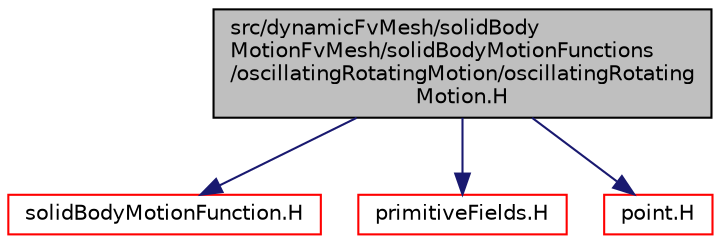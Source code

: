 digraph "src/dynamicFvMesh/solidBodyMotionFvMesh/solidBodyMotionFunctions/oscillatingRotatingMotion/oscillatingRotatingMotion.H"
{
  bgcolor="transparent";
  edge [fontname="Helvetica",fontsize="10",labelfontname="Helvetica",labelfontsize="10"];
  node [fontname="Helvetica",fontsize="10",shape=record];
  Node0 [label="src/dynamicFvMesh/solidBody\lMotionFvMesh/solidBodyMotionFunctions\l/oscillatingRotatingMotion/oscillatingRotating\lMotion.H",height=0.2,width=0.4,color="black", fillcolor="grey75", style="filled", fontcolor="black"];
  Node0 -> Node1 [color="midnightblue",fontsize="10",style="solid",fontname="Helvetica"];
  Node1 [label="solidBodyMotionFunction.H",height=0.2,width=0.4,color="red",URL="$a00341.html"];
  Node0 -> Node199 [color="midnightblue",fontsize="10",style="solid",fontname="Helvetica"];
  Node199 [label="primitiveFields.H",height=0.2,width=0.4,color="red",URL="$a10349.html",tooltip="Specialisations of Field<T> for scalar, vector and tensor. "];
  Node0 -> Node205 [color="midnightblue",fontsize="10",style="solid",fontname="Helvetica"];
  Node205 [label="point.H",height=0.2,width=0.4,color="red",URL="$a12827.html"];
}
